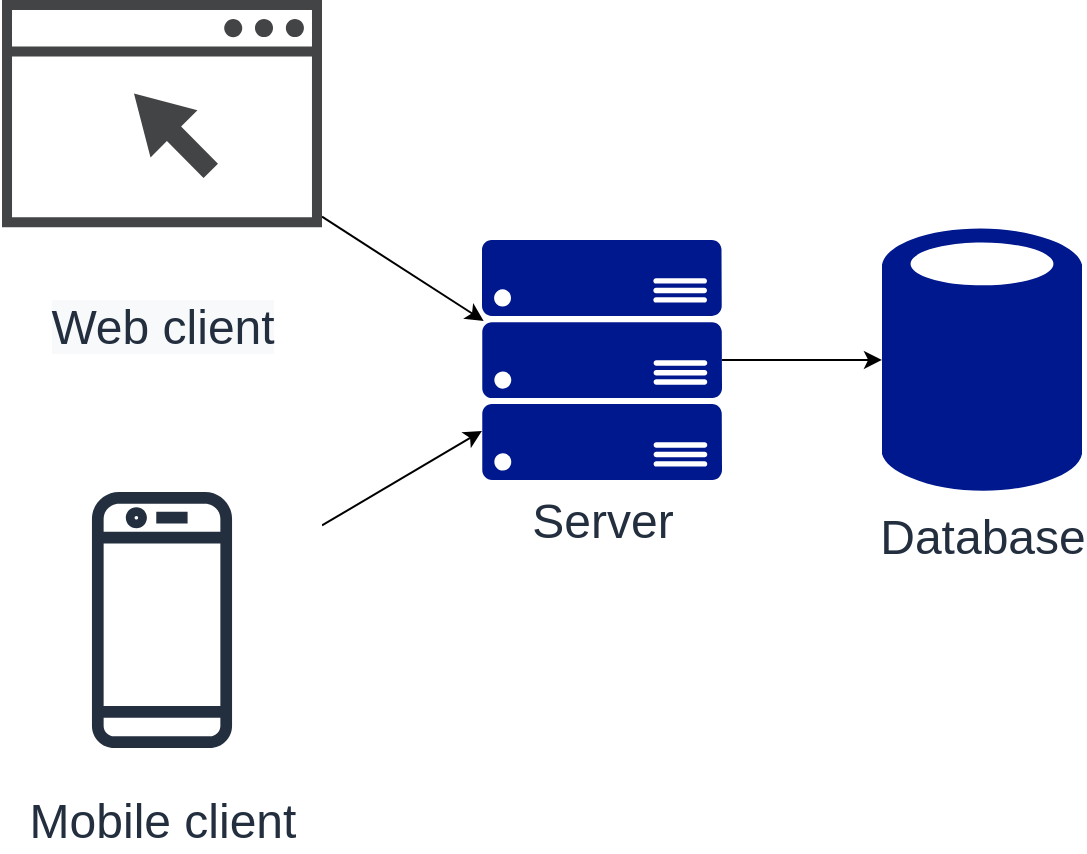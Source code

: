 <mxfile version="14.1.8" type="device"><diagram name="Page-1" id="5f0bae14-7c28-e335-631c-24af17079c00"><mxGraphModel dx="1278" dy="1136" grid="1" gridSize="10" guides="1" tooltips="1" connect="1" arrows="1" fold="1" page="1" pageScale="1" pageWidth="827" pageHeight="1169" background="#ffffff" math="0" shadow="0"><root><mxCell id="0"/><mxCell id="1" parent="0"/><mxCell id="05aL9yv65OaOTRVPxMwe-15" style="rounded=0;orthogonalLoop=1;jettySize=auto;html=1;" edge="1" parent="1" source="05aL9yv65OaOTRVPxMwe-7" target="05aL9yv65OaOTRVPxMwe-1"><mxGeometry relative="1" as="geometry"/></mxCell><mxCell id="05aL9yv65OaOTRVPxMwe-7" value="&lt;font style=&quot;font-size: 24px&quot;&gt;Mobile client&lt;/font&gt;" style="outlineConnect=0;fontColor=#232F3E;gradientColor=none;strokeColor=#232F3E;fillColor=#ffffff;dashed=0;verticalLabelPosition=bottom;verticalAlign=top;align=center;html=1;fontSize=12;fontStyle=0;aspect=fixed;shape=mxgraph.aws4.resourceIcon;resIcon=mxgraph.aws4.mobile_client;" vertex="1" parent="1"><mxGeometry x="40" y="270" width="160" height="160" as="geometry"/></mxCell><mxCell id="05aL9yv65OaOTRVPxMwe-14" style="edgeStyle=orthogonalEdgeStyle;rounded=0;orthogonalLoop=1;jettySize=auto;html=1;" edge="1" parent="1" source="05aL9yv65OaOTRVPxMwe-1" target="05aL9yv65OaOTRVPxMwe-3"><mxGeometry relative="1" as="geometry"/></mxCell><mxCell id="05aL9yv65OaOTRVPxMwe-1" value="&lt;span style=&quot;color: rgb(35 , 47 , 62) ; font-size: 24px&quot;&gt;Server&lt;br&gt;&lt;/span&gt;" style="aspect=fixed;pointerEvents=1;shadow=0;dashed=0;html=1;strokeColor=none;labelPosition=center;verticalLabelPosition=bottom;verticalAlign=top;align=center;fillColor=#00188D;shape=mxgraph.azure.server_rack" vertex="1" parent="1"><mxGeometry x="280" y="160" width="120" height="120" as="geometry"/></mxCell><mxCell id="05aL9yv65OaOTRVPxMwe-3" value="&lt;span style=&quot;color: rgb(35 , 47 , 62) ; font-size: 24px&quot;&gt;Database&lt;/span&gt;" style="aspect=fixed;pointerEvents=1;shadow=0;dashed=0;html=1;strokeColor=none;labelPosition=center;verticalLabelPosition=bottom;verticalAlign=top;align=center;fillColor=#00188D;shape=mxgraph.mscae.enterprise.database_generic" vertex="1" parent="1"><mxGeometry x="480" y="152.43" width="100" height="135.14" as="geometry"/></mxCell><mxCell id="05aL9yv65OaOTRVPxMwe-16" style="rounded=0;orthogonalLoop=1;jettySize=auto;html=1;entryX=0.007;entryY=0.337;entryDx=0;entryDy=0;entryPerimeter=0;" edge="1" parent="1" source="05aL9yv65OaOTRVPxMwe-5" target="05aL9yv65OaOTRVPxMwe-1"><mxGeometry relative="1" as="geometry"/></mxCell><mxCell id="05aL9yv65OaOTRVPxMwe-5" value="&lt;br&gt;&lt;br&gt;&lt;span style=&quot;color: rgb(35 , 47 , 62) ; font-family: &amp;#34;helvetica&amp;#34; ; font-size: 24px ; font-style: normal ; font-weight: 400 ; letter-spacing: normal ; text-align: center ; text-indent: 0px ; text-transform: none ; word-spacing: 0px ; background-color: rgb(248 , 249 , 250) ; display: inline ; float: none&quot;&gt;Web client&lt;/span&gt;&lt;br&gt;" style="pointerEvents=1;shadow=0;dashed=0;html=1;strokeColor=none;fillColor=#434445;aspect=fixed;labelPosition=center;verticalLabelPosition=bottom;verticalAlign=top;align=center;outlineConnect=0;shape=mxgraph.vvd.web_browser;" vertex="1" parent="1"><mxGeometry x="40" y="40" width="160" height="113.6" as="geometry"/></mxCell></root></mxGraphModel></diagram></mxfile>